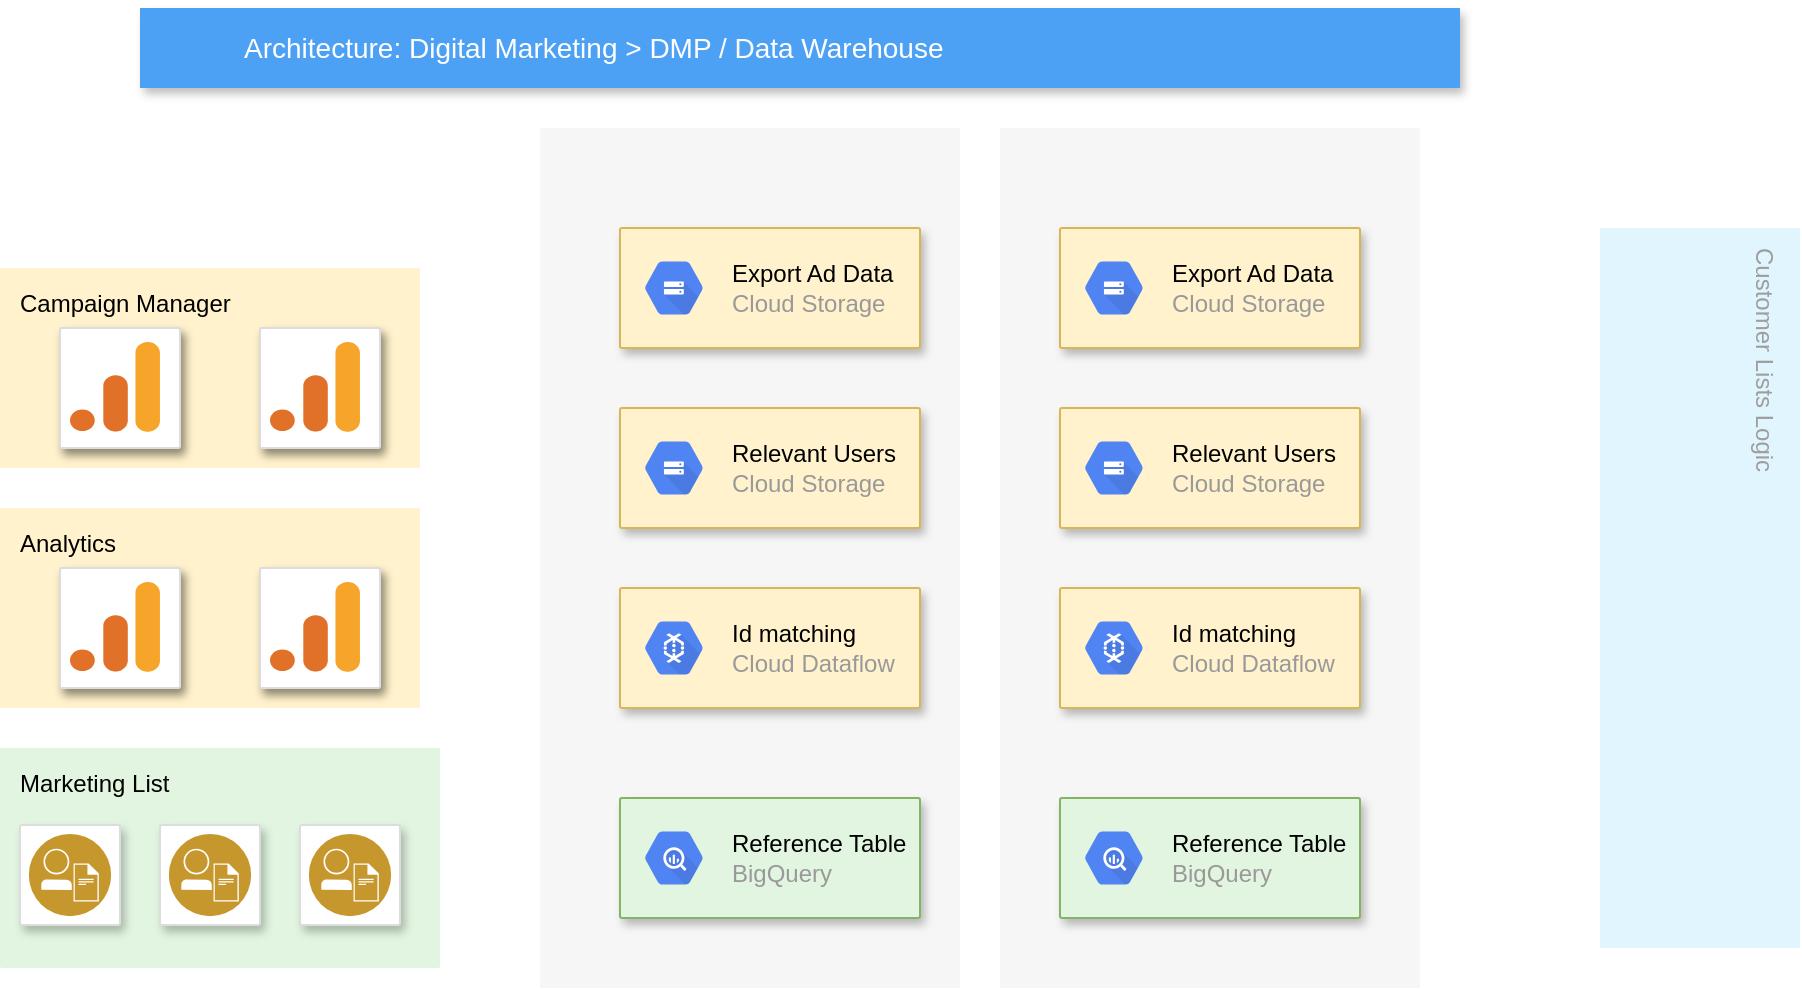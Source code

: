 <mxfile version="20.5.3" type="github">
  <diagram id="f106602c-feb2-e66a-4537-3a34d633f6aa" name="Page-1">
    <mxGraphModel dx="813" dy="435" grid="1" gridSize="10" guides="1" tooltips="1" connect="1" arrows="1" fold="1" page="1" pageScale="1" pageWidth="1169" pageHeight="827" background="none" math="0" shadow="0">
      <root>
        <mxCell id="0" />
        <mxCell id="1" parent="0" />
        <mxCell id="14" value="" style="fillColor=#F6F6F6;strokeColor=none;shadow=0;gradientColor=none;fontSize=14;align=left;spacing=10;fontColor=#717171;9E9E9E;verticalAlign=top;spacingTop=-4;fontStyle=0;spacingLeft=40;html=1;" parent="1" vertex="1">
          <mxGeometry x="430" y="100" width="210" height="430" as="geometry" />
        </mxCell>
        <mxCell id="711" value="Customer Lists Logic" style="rounded=1;absoluteArcSize=1;arcSize=2;html=1;strokeColor=none;gradientColor=none;shadow=0;dashed=0;strokeColor=none;fontSize=12;fontColor=#9E9E9E;align=left;verticalAlign=top;spacing=10;spacingTop=-4;fillColor=#E1F5FE;rotation=90;" parent="1" vertex="1">
          <mxGeometry x="830" y="280" width="360" height="100" as="geometry" />
        </mxCell>
        <mxCell id="705" value="Campaign Manager" style="rounded=1;absoluteArcSize=1;arcSize=2;html=1;strokeColor=#d6b656;shadow=0;dashed=0;strokeColor=none;fontSize=12;align=left;verticalAlign=top;spacing=10;spacingTop=-4;fillColor=#fff2cc;" parent="1" vertex="1">
          <mxGeometry x="160" y="170" width="210" height="100" as="geometry" />
        </mxCell>
        <mxCell id="706" value="Analytics" style="rounded=1;absoluteArcSize=1;arcSize=2;html=1;strokeColor=#d6b656;shadow=0;dashed=0;strokeColor=none;fontSize=12;align=left;verticalAlign=top;spacing=10;spacingTop=-4;fillColor=#fff2cc;" parent="1" vertex="1">
          <mxGeometry x="160" y="290" width="210" height="100" as="geometry" />
        </mxCell>
        <mxCell id="707" value="Marketing List" style="rounded=1;absoluteArcSize=1;arcSize=2;html=1;strokeColor=#82b366;shadow=0;dashed=0;strokeColor=none;fontSize=12;align=left;verticalAlign=top;spacing=10;spacingTop=-4;fillColor=#E1F5E0;" parent="1" vertex="1">
          <mxGeometry x="160" y="410" width="220" height="110" as="geometry" />
        </mxCell>
        <mxCell id="2" value="Architecture: Digital Marketing &amp;gt; DMP / Data Warehouse" style="fillColor=#4DA1F5;strokeColor=none;shadow=1;gradientColor=none;fontSize=14;align=left;spacingLeft=50;fontColor=#ffffff;html=1;" parent="1" vertex="1">
          <mxGeometry x="230" y="40" width="660" height="40" as="geometry" />
        </mxCell>
        <mxCell id="693" value="" style="strokeColor=#dddddd;fillColor=#ffffff;shadow=1;strokeWidth=1;rounded=1;absoluteArcSize=1;arcSize=2;fontSize=10;fontColor=#9E9E9E;align=center;html=1;" parent="1" vertex="1">
          <mxGeometry x="190" y="320" width="60" height="60" as="geometry" />
        </mxCell>
        <mxCell id="694" value="" style="dashed=0;connectable=0;html=1;fillColor=#5184F3;strokeColor=none;shape=mxgraph.gcp2.google_analytics;part=1;labelPosition=right;verticalLabelPosition=middle;align=left;verticalAlign=middle;spacingLeft=5;fontColor=#999999;fontSize=12;" parent="693" vertex="1">
          <mxGeometry width="45" height="45" relative="1" as="geometry">
            <mxPoint x="5" y="7" as="offset" />
          </mxGeometry>
        </mxCell>
        <mxCell id="iRLpyp98L7D7FoUbjg-b-720" value="" style="strokeColor=#dddddd;fillColor=#ffffff;shadow=1;strokeWidth=1;rounded=1;absoluteArcSize=1;arcSize=2;fontSize=10;fontColor=#9E9E9E;align=center;html=1;" vertex="1" parent="693">
          <mxGeometry width="60" height="60" as="geometry" />
        </mxCell>
        <mxCell id="iRLpyp98L7D7FoUbjg-b-721" value="" style="dashed=0;connectable=0;html=1;fillColor=#5184F3;strokeColor=none;shape=mxgraph.gcp2.google_analytics;part=1;labelPosition=right;verticalLabelPosition=middle;align=left;verticalAlign=middle;spacingLeft=5;fontColor=#999999;fontSize=12;" vertex="1" parent="iRLpyp98L7D7FoUbjg-b-720">
          <mxGeometry width="45" height="45" relative="1" as="geometry">
            <mxPoint x="5" y="7" as="offset" />
          </mxGeometry>
        </mxCell>
        <mxCell id="701" value="" style="strokeColor=#82b366;fillColor=#E1F5E0;shadow=1;strokeWidth=1;rounded=1;absoluteArcSize=1;arcSize=2;fontSize=10;align=center;html=1;" parent="1" vertex="1">
          <mxGeometry x="470" y="435" width="150" height="60" as="geometry" />
        </mxCell>
        <mxCell id="702" value="&lt;font color=&quot;#000000&quot;&gt;Reference Table&lt;/font&gt;&lt;br&gt;BigQuery" style="dashed=0;connectable=0;html=1;fillColor=#5184F3;strokeColor=none;shape=mxgraph.gcp2.hexIcon;prIcon=bigquery;part=1;labelPosition=right;verticalLabelPosition=middle;align=left;verticalAlign=middle;spacingLeft=5;fontColor=#999999;fontSize=12;" parent="701" vertex="1">
          <mxGeometry y="0.5" width="44" height="39" relative="1" as="geometry">
            <mxPoint x="5" y="-19.5" as="offset" />
          </mxGeometry>
        </mxCell>
        <mxCell id="703" value="" style="strokeColor=#d6b656;fillColor=#fff2cc;shadow=1;strokeWidth=1;rounded=1;absoluteArcSize=1;arcSize=2;fontSize=10;align=center;html=1;" parent="1" vertex="1">
          <mxGeometry x="470" y="330" width="150" height="60" as="geometry" />
        </mxCell>
        <mxCell id="704" value="&lt;font color=&quot;#000000&quot;&gt;Id matching&lt;/font&gt;&lt;br&gt;Cloud Dataflow" style="dashed=0;connectable=0;html=1;fillColor=#5184F3;strokeColor=none;shape=mxgraph.gcp2.hexIcon;prIcon=cloud_dataflow;part=1;labelPosition=right;verticalLabelPosition=middle;align=left;verticalAlign=middle;spacingLeft=5;fontColor=#999999;fontSize=12;" parent="703" vertex="1">
          <mxGeometry y="0.5" width="44" height="39" relative="1" as="geometry">
            <mxPoint x="5" y="-19.5" as="offset" />
          </mxGeometry>
        </mxCell>
        <mxCell id="iRLpyp98L7D7FoUbjg-b-722" value="" style="strokeColor=#dddddd;fillColor=#ffffff;shadow=1;strokeWidth=1;rounded=1;absoluteArcSize=1;arcSize=2;fontSize=10;fontColor=#9E9E9E;align=center;html=1;" vertex="1" parent="1">
          <mxGeometry x="190" y="200" width="60" height="60" as="geometry" />
        </mxCell>
        <mxCell id="iRLpyp98L7D7FoUbjg-b-723" value="" style="dashed=0;connectable=0;html=1;fillColor=#5184F3;strokeColor=none;shape=mxgraph.gcp2.google_analytics;part=1;labelPosition=right;verticalLabelPosition=middle;align=left;verticalAlign=middle;spacingLeft=5;fontColor=#999999;fontSize=12;" vertex="1" parent="iRLpyp98L7D7FoUbjg-b-722">
          <mxGeometry width="45" height="45" relative="1" as="geometry">
            <mxPoint x="5" y="7" as="offset" />
          </mxGeometry>
        </mxCell>
        <mxCell id="iRLpyp98L7D7FoUbjg-b-724" value="" style="strokeColor=#dddddd;fillColor=#ffffff;shadow=1;strokeWidth=1;rounded=1;absoluteArcSize=1;arcSize=2;fontSize=10;fontColor=#9E9E9E;align=center;html=1;" vertex="1" parent="iRLpyp98L7D7FoUbjg-b-722">
          <mxGeometry width="60" height="60" as="geometry" />
        </mxCell>
        <mxCell id="iRLpyp98L7D7FoUbjg-b-725" value="" style="dashed=0;connectable=0;html=1;fillColor=#5184F3;strokeColor=none;shape=mxgraph.gcp2.google_analytics;part=1;labelPosition=right;verticalLabelPosition=middle;align=left;verticalAlign=middle;spacingLeft=5;fontColor=#999999;fontSize=12;" vertex="1" parent="iRLpyp98L7D7FoUbjg-b-724">
          <mxGeometry width="45" height="45" relative="1" as="geometry">
            <mxPoint x="5" y="7" as="offset" />
          </mxGeometry>
        </mxCell>
        <mxCell id="iRLpyp98L7D7FoUbjg-b-726" value="" style="strokeColor=#dddddd;fillColor=#ffffff;shadow=1;strokeWidth=1;rounded=1;absoluteArcSize=1;arcSize=2;fontSize=10;fontColor=#9E9E9E;align=center;html=1;" vertex="1" parent="1">
          <mxGeometry x="290" y="200" width="60" height="60" as="geometry" />
        </mxCell>
        <mxCell id="iRLpyp98L7D7FoUbjg-b-727" value="" style="dashed=0;connectable=0;html=1;fillColor=#5184F3;strokeColor=none;shape=mxgraph.gcp2.google_analytics;part=1;labelPosition=right;verticalLabelPosition=middle;align=left;verticalAlign=middle;spacingLeft=5;fontColor=#999999;fontSize=12;" vertex="1" parent="iRLpyp98L7D7FoUbjg-b-726">
          <mxGeometry width="45" height="45" relative="1" as="geometry">
            <mxPoint x="5" y="7" as="offset" />
          </mxGeometry>
        </mxCell>
        <mxCell id="iRLpyp98L7D7FoUbjg-b-728" value="" style="strokeColor=#dddddd;fillColor=#ffffff;shadow=1;strokeWidth=1;rounded=1;absoluteArcSize=1;arcSize=2;fontSize=10;fontColor=#9E9E9E;align=center;html=1;" vertex="1" parent="iRLpyp98L7D7FoUbjg-b-726">
          <mxGeometry width="60" height="60" as="geometry" />
        </mxCell>
        <mxCell id="iRLpyp98L7D7FoUbjg-b-729" value="" style="dashed=0;connectable=0;html=1;fillColor=#5184F3;strokeColor=none;shape=mxgraph.gcp2.google_analytics;part=1;labelPosition=right;verticalLabelPosition=middle;align=left;verticalAlign=middle;spacingLeft=5;fontColor=#999999;fontSize=12;" vertex="1" parent="iRLpyp98L7D7FoUbjg-b-728">
          <mxGeometry width="45" height="45" relative="1" as="geometry">
            <mxPoint x="5" y="7" as="offset" />
          </mxGeometry>
        </mxCell>
        <mxCell id="iRLpyp98L7D7FoUbjg-b-730" value="" style="strokeColor=#dddddd;fillColor=#ffffff;shadow=1;strokeWidth=1;rounded=1;absoluteArcSize=1;arcSize=2;fontSize=10;fontColor=#9E9E9E;align=center;html=1;" vertex="1" parent="1">
          <mxGeometry x="290" y="320" width="60" height="60" as="geometry" />
        </mxCell>
        <mxCell id="iRLpyp98L7D7FoUbjg-b-731" value="" style="dashed=0;connectable=0;html=1;fillColor=#5184F3;strokeColor=none;shape=mxgraph.gcp2.google_analytics;part=1;labelPosition=right;verticalLabelPosition=middle;align=left;verticalAlign=middle;spacingLeft=5;fontColor=#999999;fontSize=12;" vertex="1" parent="iRLpyp98L7D7FoUbjg-b-730">
          <mxGeometry width="45" height="45" relative="1" as="geometry">
            <mxPoint x="5" y="7" as="offset" />
          </mxGeometry>
        </mxCell>
        <mxCell id="iRLpyp98L7D7FoUbjg-b-732" value="" style="strokeColor=#dddddd;fillColor=#ffffff;shadow=1;strokeWidth=1;rounded=1;absoluteArcSize=1;arcSize=2;fontSize=10;fontColor=#9E9E9E;align=center;html=1;" vertex="1" parent="iRLpyp98L7D7FoUbjg-b-730">
          <mxGeometry width="60" height="60" as="geometry" />
        </mxCell>
        <mxCell id="iRLpyp98L7D7FoUbjg-b-733" value="" style="dashed=0;connectable=0;html=1;fillColor=#5184F3;strokeColor=none;shape=mxgraph.gcp2.google_analytics;part=1;labelPosition=right;verticalLabelPosition=middle;align=left;verticalAlign=middle;spacingLeft=5;fontColor=#999999;fontSize=12;" vertex="1" parent="iRLpyp98L7D7FoUbjg-b-732">
          <mxGeometry width="45" height="45" relative="1" as="geometry">
            <mxPoint x="5" y="7" as="offset" />
          </mxGeometry>
        </mxCell>
        <mxCell id="iRLpyp98L7D7FoUbjg-b-735" value="" style="group" vertex="1" connectable="0" parent="1">
          <mxGeometry x="170" y="448.5" width="50" height="50" as="geometry" />
        </mxCell>
        <mxCell id="695" value="" style="strokeColor=#dddddd;fillColor=#ffffff;shadow=1;strokeWidth=1;rounded=1;absoluteArcSize=1;arcSize=2;labelPosition=center;verticalLabelPosition=middle;align=center;verticalAlign=bottom;spacingLeft=0;fontColor=#999999;fontSize=12;whiteSpace=wrap;spacingBottom=2;html=1;" parent="iRLpyp98L7D7FoUbjg-b-735" vertex="1">
          <mxGeometry width="50" height="50" as="geometry" />
        </mxCell>
        <mxCell id="iRLpyp98L7D7FoUbjg-b-734" value="" style="aspect=fixed;perimeter=ellipsePerimeter;html=1;align=center;shadow=0;dashed=0;fontColor=#00CC66;labelBackgroundColor=#ffffff;fontSize=12;spacingTop=3;image;image=img/lib/ibm/users/integrated_digital_experiences.svg;" vertex="1" parent="iRLpyp98L7D7FoUbjg-b-735">
          <mxGeometry x="4.41" y="4.42" width="41.17" height="41.17" as="geometry" />
        </mxCell>
        <mxCell id="iRLpyp98L7D7FoUbjg-b-740" value="" style="group" vertex="1" connectable="0" parent="1">
          <mxGeometry x="240" y="448.5" width="50" height="50" as="geometry" />
        </mxCell>
        <mxCell id="iRLpyp98L7D7FoUbjg-b-741" value="" style="strokeColor=#dddddd;fillColor=#ffffff;shadow=1;strokeWidth=1;rounded=1;absoluteArcSize=1;arcSize=2;labelPosition=center;verticalLabelPosition=middle;align=center;verticalAlign=bottom;spacingLeft=0;fontColor=#999999;fontSize=12;whiteSpace=wrap;spacingBottom=2;html=1;" vertex="1" parent="iRLpyp98L7D7FoUbjg-b-740">
          <mxGeometry width="50" height="50" as="geometry" />
        </mxCell>
        <mxCell id="iRLpyp98L7D7FoUbjg-b-742" value="" style="aspect=fixed;perimeter=ellipsePerimeter;html=1;align=center;shadow=0;dashed=0;fontColor=#00CC66;labelBackgroundColor=#ffffff;fontSize=12;spacingTop=3;image;image=img/lib/ibm/users/integrated_digital_experiences.svg;" vertex="1" parent="iRLpyp98L7D7FoUbjg-b-740">
          <mxGeometry x="4.41" y="4.42" width="41.17" height="41.17" as="geometry" />
        </mxCell>
        <mxCell id="iRLpyp98L7D7FoUbjg-b-743" value="" style="group" vertex="1" connectable="0" parent="1">
          <mxGeometry x="310" y="448.5" width="50" height="50" as="geometry" />
        </mxCell>
        <mxCell id="iRLpyp98L7D7FoUbjg-b-744" value="" style="strokeColor=#dddddd;fillColor=#ffffff;shadow=1;strokeWidth=1;rounded=1;absoluteArcSize=1;arcSize=2;labelPosition=center;verticalLabelPosition=middle;align=center;verticalAlign=bottom;spacingLeft=0;fontColor=#999999;fontSize=12;whiteSpace=wrap;spacingBottom=2;html=1;" vertex="1" parent="iRLpyp98L7D7FoUbjg-b-743">
          <mxGeometry width="50" height="50" as="geometry" />
        </mxCell>
        <mxCell id="iRLpyp98L7D7FoUbjg-b-745" value="" style="aspect=fixed;perimeter=ellipsePerimeter;html=1;align=center;shadow=0;dashed=0;fontColor=#00CC66;labelBackgroundColor=#ffffff;fontSize=12;spacingTop=3;image;image=img/lib/ibm/users/integrated_digital_experiences.svg;" vertex="1" parent="iRLpyp98L7D7FoUbjg-b-743">
          <mxGeometry x="4.41" y="4.42" width="41.17" height="41.17" as="geometry" />
        </mxCell>
        <mxCell id="697" value="" style="strokeColor=#d6b656;fillColor=#fff2cc;shadow=1;strokeWidth=1;rounded=1;absoluteArcSize=1;arcSize=2;fontSize=10;align=center;html=1;" parent="1" vertex="1">
          <mxGeometry x="470" y="150" width="150" height="60" as="geometry" />
        </mxCell>
        <mxCell id="698" value="&lt;font color=&quot;#000000&quot;&gt;Export Ad Data&lt;/font&gt;&lt;br&gt;Cloud Storage" style="dashed=0;connectable=0;html=1;fillColor=#5184F3;strokeColor=none;shape=mxgraph.gcp2.hexIcon;prIcon=cloud_storage;part=1;labelPosition=right;verticalLabelPosition=middle;align=left;verticalAlign=middle;spacingLeft=5;fontColor=#999999;fontSize=12;" parent="697" vertex="1">
          <mxGeometry y="0.5" width="44" height="39" relative="1" as="geometry">
            <mxPoint x="5" y="-19.5" as="offset" />
          </mxGeometry>
        </mxCell>
        <mxCell id="699" value="" style="strokeColor=#d6b656;fillColor=#fff2cc;shadow=1;strokeWidth=1;rounded=1;absoluteArcSize=1;arcSize=2;fontSize=10;align=center;html=1;" parent="1" vertex="1">
          <mxGeometry x="470" y="240" width="150" height="60" as="geometry" />
        </mxCell>
        <mxCell id="700" value="&lt;font color=&quot;#000000&quot;&gt;Relevant Users&lt;/font&gt;&lt;br&gt;Cloud Storage" style="dashed=0;connectable=0;html=1;fillColor=#5184F3;strokeColor=none;shape=mxgraph.gcp2.hexIcon;prIcon=cloud_storage;part=1;labelPosition=right;verticalLabelPosition=middle;align=left;verticalAlign=middle;spacingLeft=5;fontColor=#999999;fontSize=12;" parent="699" vertex="1">
          <mxGeometry y="0.5" width="44" height="39" relative="1" as="geometry">
            <mxPoint x="5" y="-19.5" as="offset" />
          </mxGeometry>
        </mxCell>
        <mxCell id="iRLpyp98L7D7FoUbjg-b-748" value="" style="fillColor=#F6F6F6;strokeColor=none;shadow=0;gradientColor=none;fontSize=14;align=left;spacing=10;fontColor=#717171;9E9E9E;verticalAlign=top;spacingTop=-4;fontStyle=0;spacingLeft=40;html=1;" vertex="1" parent="1">
          <mxGeometry x="660" y="100" width="210" height="430" as="geometry" />
        </mxCell>
        <mxCell id="iRLpyp98L7D7FoUbjg-b-749" value="" style="strokeColor=#d6b656;fillColor=#fff2cc;shadow=1;strokeWidth=1;rounded=1;absoluteArcSize=1;arcSize=2;fontSize=10;align=center;html=1;" vertex="1" parent="1">
          <mxGeometry x="690" y="150" width="150" height="60" as="geometry" />
        </mxCell>
        <mxCell id="iRLpyp98L7D7FoUbjg-b-750" value="&lt;font color=&quot;#000000&quot;&gt;Export Ad Data&lt;/font&gt;&lt;br&gt;Cloud Storage" style="dashed=0;connectable=0;html=1;fillColor=#5184F3;strokeColor=none;shape=mxgraph.gcp2.hexIcon;prIcon=cloud_storage;part=1;labelPosition=right;verticalLabelPosition=middle;align=left;verticalAlign=middle;spacingLeft=5;fontColor=#999999;fontSize=12;" vertex="1" parent="iRLpyp98L7D7FoUbjg-b-749">
          <mxGeometry y="0.5" width="44" height="39" relative="1" as="geometry">
            <mxPoint x="5" y="-19.5" as="offset" />
          </mxGeometry>
        </mxCell>
        <mxCell id="iRLpyp98L7D7FoUbjg-b-751" value="" style="strokeColor=#d6b656;fillColor=#fff2cc;shadow=1;strokeWidth=1;rounded=1;absoluteArcSize=1;arcSize=2;fontSize=10;align=center;html=1;" vertex="1" parent="1">
          <mxGeometry x="690" y="240" width="150" height="60" as="geometry" />
        </mxCell>
        <mxCell id="iRLpyp98L7D7FoUbjg-b-752" value="&lt;font color=&quot;#000000&quot;&gt;Relevant Users&lt;/font&gt;&lt;br&gt;Cloud Storage" style="dashed=0;connectable=0;html=1;fillColor=#5184F3;strokeColor=none;shape=mxgraph.gcp2.hexIcon;prIcon=cloud_storage;part=1;labelPosition=right;verticalLabelPosition=middle;align=left;verticalAlign=middle;spacingLeft=5;fontColor=#999999;fontSize=12;" vertex="1" parent="iRLpyp98L7D7FoUbjg-b-751">
          <mxGeometry y="0.5" width="44" height="39" relative="1" as="geometry">
            <mxPoint x="5" y="-19.5" as="offset" />
          </mxGeometry>
        </mxCell>
        <mxCell id="iRLpyp98L7D7FoUbjg-b-753" value="" style="strokeColor=#d6b656;fillColor=#fff2cc;shadow=1;strokeWidth=1;rounded=1;absoluteArcSize=1;arcSize=2;fontSize=10;align=center;html=1;" vertex="1" parent="1">
          <mxGeometry x="690" y="330" width="150" height="60" as="geometry" />
        </mxCell>
        <mxCell id="iRLpyp98L7D7FoUbjg-b-754" value="&lt;font color=&quot;#000000&quot;&gt;Id matching&lt;/font&gt;&lt;br&gt;Cloud Dataflow" style="dashed=0;connectable=0;html=1;fillColor=#5184F3;strokeColor=none;shape=mxgraph.gcp2.hexIcon;prIcon=cloud_dataflow;part=1;labelPosition=right;verticalLabelPosition=middle;align=left;verticalAlign=middle;spacingLeft=5;fontColor=#999999;fontSize=12;" vertex="1" parent="iRLpyp98L7D7FoUbjg-b-753">
          <mxGeometry y="0.5" width="44" height="39" relative="1" as="geometry">
            <mxPoint x="5" y="-19.5" as="offset" />
          </mxGeometry>
        </mxCell>
        <mxCell id="iRLpyp98L7D7FoUbjg-b-755" value="" style="strokeColor=#82b366;fillColor=#E1F5E0;shadow=1;strokeWidth=1;rounded=1;absoluteArcSize=1;arcSize=2;fontSize=10;align=center;html=1;" vertex="1" parent="1">
          <mxGeometry x="690" y="435" width="150" height="60" as="geometry" />
        </mxCell>
        <mxCell id="iRLpyp98L7D7FoUbjg-b-756" value="&lt;font color=&quot;#000000&quot;&gt;Reference Table&lt;/font&gt;&lt;br&gt;BigQuery" style="dashed=0;connectable=0;html=1;fillColor=#5184F3;strokeColor=none;shape=mxgraph.gcp2.hexIcon;prIcon=bigquery;part=1;labelPosition=right;verticalLabelPosition=middle;align=left;verticalAlign=middle;spacingLeft=5;fontColor=#999999;fontSize=12;" vertex="1" parent="iRLpyp98L7D7FoUbjg-b-755">
          <mxGeometry y="0.5" width="44" height="39" relative="1" as="geometry">
            <mxPoint x="5" y="-19.5" as="offset" />
          </mxGeometry>
        </mxCell>
      </root>
    </mxGraphModel>
  </diagram>
</mxfile>
